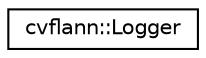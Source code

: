 digraph "Graphical Class Hierarchy"
{
 // LATEX_PDF_SIZE
  edge [fontname="Helvetica",fontsize="10",labelfontname="Helvetica",labelfontsize="10"];
  node [fontname="Helvetica",fontsize="10",shape=record];
  rankdir="LR";
  Node0 [label="cvflann::Logger",height=0.2,width=0.4,color="black", fillcolor="white", style="filled",URL="$classcvflann_1_1_logger.html",tooltip=" "];
}
